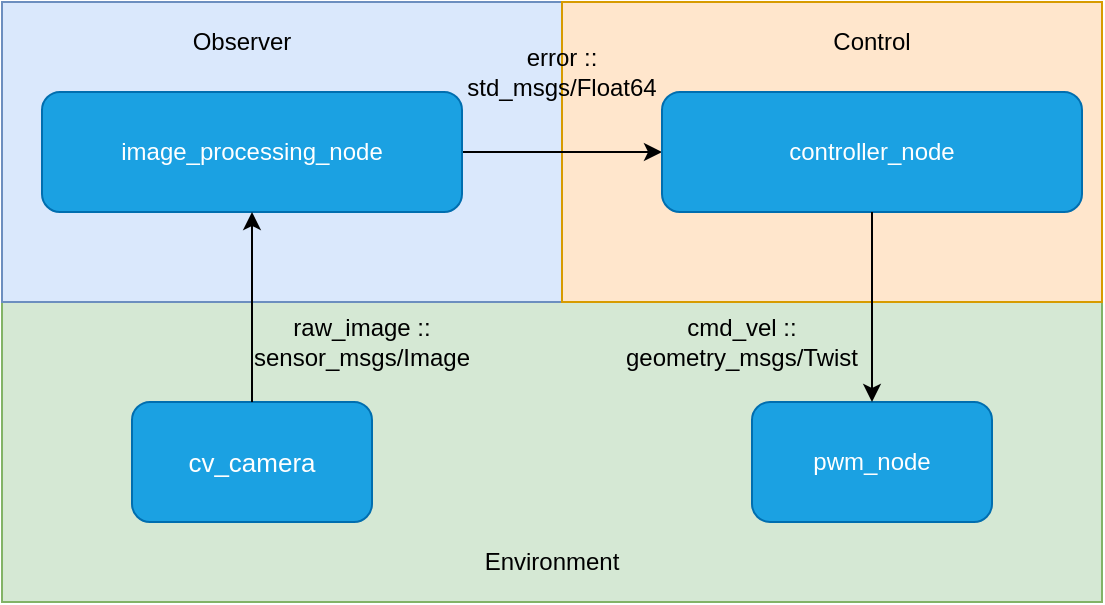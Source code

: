 <mxfile version="13.0.1" type="device"><diagram id="2qfhTM2X9PnlgvaCFJeD" name="Page-1"><mxGraphModel dx="1144" dy="676" grid="1" gridSize="10" guides="1" tooltips="1" connect="1" arrows="1" fold="1" page="1" pageScale="1" pageWidth="827" pageHeight="1169" math="0" shadow="0"><root><mxCell id="0"/><mxCell id="1" parent="0"/><mxCell id="DAd2xfFNlNIdmRZS3kpS-1" value="" style="rounded=0;whiteSpace=wrap;html=1;fillColor=#d5e8d4;strokeColor=#82b366;" vertex="1" parent="1"><mxGeometry x="160" y="350" width="550" height="150" as="geometry"/></mxCell><mxCell id="DAd2xfFNlNIdmRZS3kpS-2" value="&lt;font style=&quot;font-size: 13px&quot;&gt;cv_camera&lt;/font&gt;" style="rounded=1;whiteSpace=wrap;html=1;fillColor=#1ba1e2;strokeColor=#006EAF;fontColor=#ffffff;" vertex="1" parent="1"><mxGeometry x="225" y="400" width="120" height="60" as="geometry"/></mxCell><mxCell id="DAd2xfFNlNIdmRZS3kpS-3" value="&lt;font style=&quot;font-size: 12px&quot;&gt;pwm_node&lt;/font&gt;" style="rounded=1;whiteSpace=wrap;html=1;fillColor=#1ba1e2;strokeColor=#006EAF;fontColor=#ffffff;" vertex="1" parent="1"><mxGeometry x="535" y="400" width="120" height="60" as="geometry"/></mxCell><mxCell id="DAd2xfFNlNIdmRZS3kpS-4" value="" style="rounded=0;whiteSpace=wrap;html=1;fillColor=#dae8fc;strokeColor=#6c8ebf;" vertex="1" parent="1"><mxGeometry x="160" y="200" width="290" height="150" as="geometry"/></mxCell><mxCell id="DAd2xfFNlNIdmRZS3kpS-5" value="" style="rounded=0;whiteSpace=wrap;html=1;fillColor=#ffe6cc;strokeColor=#d79b00;" vertex="1" parent="1"><mxGeometry x="440" y="200" width="270" height="150" as="geometry"/></mxCell><mxCell id="DAd2xfFNlNIdmRZS3kpS-11" style="edgeStyle=orthogonalEdgeStyle;rounded=0;orthogonalLoop=1;jettySize=auto;html=1;" edge="1" parent="1" source="DAd2xfFNlNIdmRZS3kpS-6" target="DAd2xfFNlNIdmRZS3kpS-7"><mxGeometry relative="1" as="geometry"/></mxCell><mxCell id="DAd2xfFNlNIdmRZS3kpS-6" value="&lt;font style=&quot;font-size: 12px&quot;&gt;image_processing_node&lt;/font&gt;" style="rounded=1;whiteSpace=wrap;html=1;fillColor=#1ba1e2;strokeColor=#006EAF;fontColor=#ffffff;" vertex="1" parent="1"><mxGeometry x="180" y="245" width="210" height="60" as="geometry"/></mxCell><mxCell id="DAd2xfFNlNIdmRZS3kpS-7" value="&lt;font style=&quot;font-size: 12px&quot;&gt;controller_node&lt;/font&gt;" style="rounded=1;whiteSpace=wrap;html=1;fillColor=#1ba1e2;strokeColor=#006EAF;fontColor=#ffffff;" vertex="1" parent="1"><mxGeometry x="490" y="245" width="210" height="60" as="geometry"/></mxCell><mxCell id="DAd2xfFNlNIdmRZS3kpS-10" style="rounded=0;orthogonalLoop=1;jettySize=auto;html=1;" edge="1" parent="1" source="DAd2xfFNlNIdmRZS3kpS-2" target="DAd2xfFNlNIdmRZS3kpS-6"><mxGeometry relative="1" as="geometry"/></mxCell><mxCell id="DAd2xfFNlNIdmRZS3kpS-12" style="rounded=0;orthogonalLoop=1;jettySize=auto;html=1;exitX=0.5;exitY=1;exitDx=0;exitDy=0;entryX=0.5;entryY=0;entryDx=0;entryDy=0;snapToPoint=0;" edge="1" parent="1" source="DAd2xfFNlNIdmRZS3kpS-7" target="DAd2xfFNlNIdmRZS3kpS-3"><mxGeometry relative="1" as="geometry"/></mxCell><mxCell id="DAd2xfFNlNIdmRZS3kpS-14" value="Environment" style="text;html=1;strokeColor=none;fillColor=none;align=center;verticalAlign=middle;whiteSpace=wrap;rounded=0;" vertex="1" parent="1"><mxGeometry x="415" y="470" width="40" height="20" as="geometry"/></mxCell><mxCell id="DAd2xfFNlNIdmRZS3kpS-15" value="Observer" style="text;html=1;strokeColor=none;fillColor=none;align=center;verticalAlign=middle;whiteSpace=wrap;rounded=0;" vertex="1" parent="1"><mxGeometry x="260" y="210" width="40" height="20" as="geometry"/></mxCell><mxCell id="DAd2xfFNlNIdmRZS3kpS-16" value="Control" style="text;html=1;strokeColor=none;fillColor=none;align=center;verticalAlign=middle;whiteSpace=wrap;rounded=0;" vertex="1" parent="1"><mxGeometry x="575" y="210" width="40" height="20" as="geometry"/></mxCell><mxCell id="DAd2xfFNlNIdmRZS3kpS-17" value="raw_image :: sensor_msgs/Image" style="text;html=1;strokeColor=none;fillColor=none;align=center;verticalAlign=middle;whiteSpace=wrap;rounded=0;" vertex="1" parent="1"><mxGeometry x="320" y="360" width="40" height="20" as="geometry"/></mxCell><mxCell id="DAd2xfFNlNIdmRZS3kpS-18" value="error :: std_msgs/Float64" style="text;html=1;strokeColor=none;fillColor=none;align=center;verticalAlign=middle;whiteSpace=wrap;rounded=0;" vertex="1" parent="1"><mxGeometry x="420" y="225" width="40" height="20" as="geometry"/></mxCell><mxCell id="DAd2xfFNlNIdmRZS3kpS-20" value="cmd_vel :: geometry_msgs/Twist" style="text;html=1;strokeColor=none;fillColor=none;align=center;verticalAlign=middle;whiteSpace=wrap;rounded=0;" vertex="1" parent="1"><mxGeometry x="510" y="360" width="40" height="20" as="geometry"/></mxCell></root></mxGraphModel></diagram></mxfile>